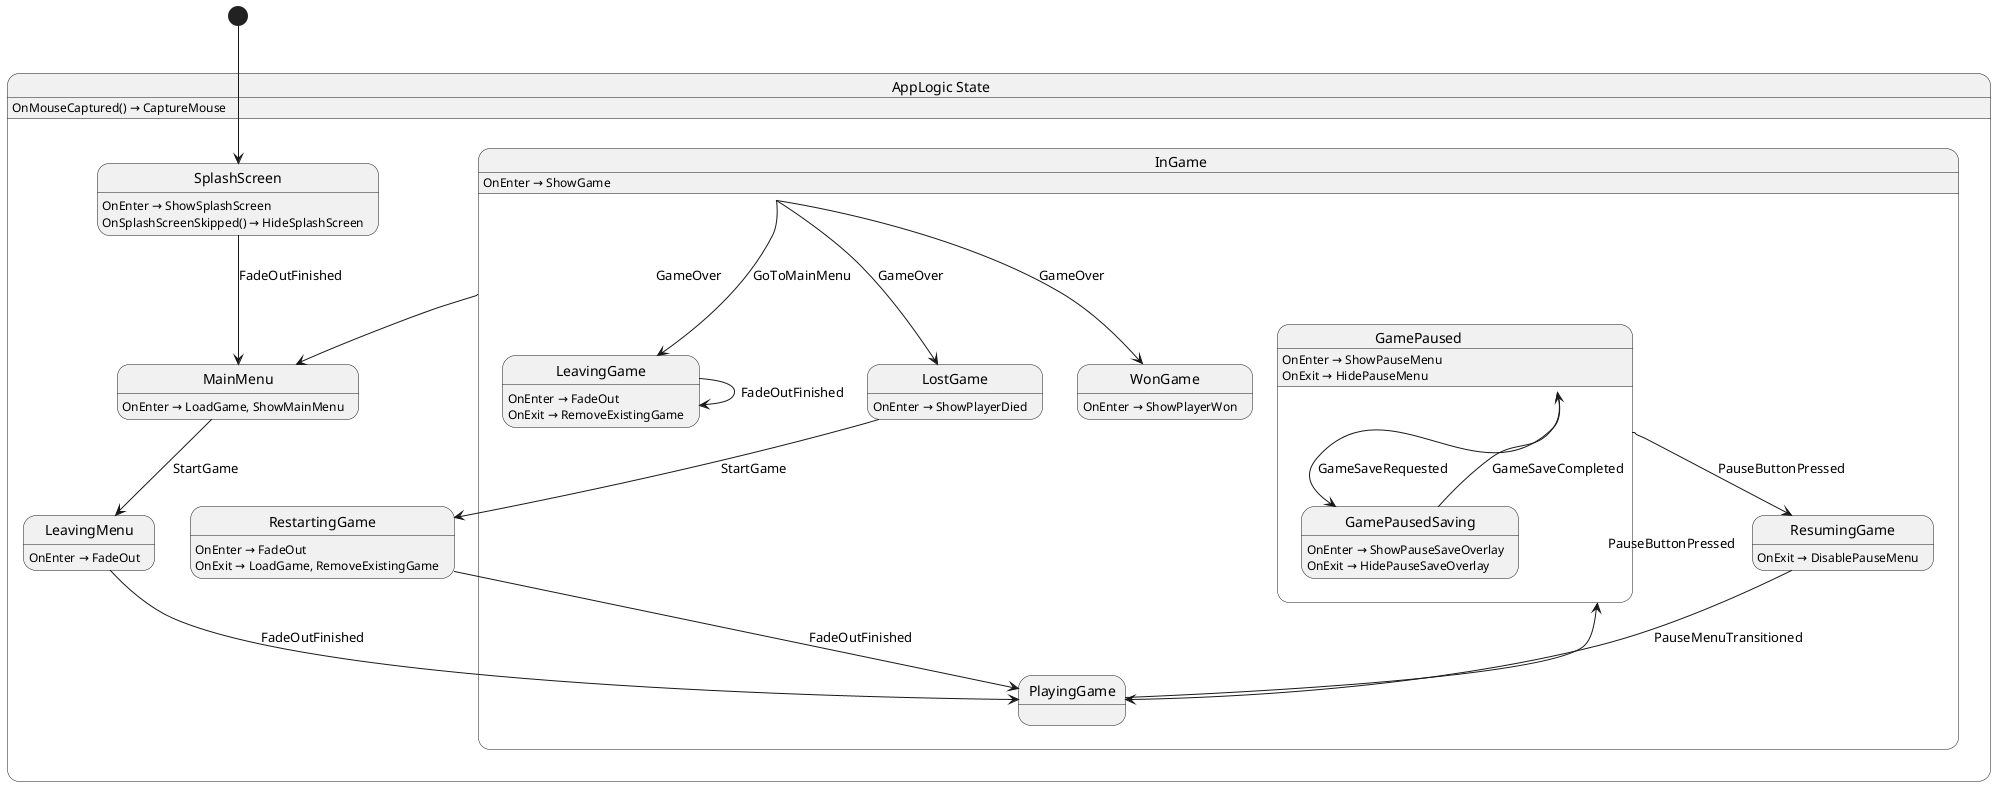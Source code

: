 @startuml AppLogic
state "AppLogic State" as GameDemo_AppLogic_State {
  state "InGame" as GameDemo_AppLogic_State_InGame {
    state "GamePaused" as GameDemo_AppLogic_State_GamePaused {
      state "GamePausedSaving" as GameDemo_AppLogic_State_GamePausedSaving {
        GameDemo_AppLogic_State_GamePausedSaving : OnEnter → ShowPauseSaveOverlay
        GameDemo_AppLogic_State_GamePausedSaving : OnExit → HidePauseSaveOverlay
      }
      GameDemo_AppLogic_State_GamePaused : OnEnter → ShowPauseMenu
      GameDemo_AppLogic_State_GamePaused : OnExit → HidePauseMenu
    }
    state "LeavingGame" as GameDemo_AppLogic_State_LeavingGame {
      GameDemo_AppLogic_State_LeavingGame : OnEnter → FadeOut
      GameDemo_AppLogic_State_LeavingGame : OnExit → RemoveExistingGame
    }
    state "LostGame" as GameDemo_AppLogic_State_LostGame {
      GameDemo_AppLogic_State_LostGame : OnEnter → ShowPlayerDied
    }
    state "PlayingGame" as GameDemo_AppLogic_State_PlayingGame
    state "ResumingGame" as GameDemo_AppLogic_State_ResumingGame {
      GameDemo_AppLogic_State_ResumingGame : OnExit → DisablePauseMenu
    }
    state "WonGame" as GameDemo_AppLogic_State_WonGame {
      GameDemo_AppLogic_State_WonGame : OnEnter → ShowPlayerWon
    }
    GameDemo_AppLogic_State_InGame : OnEnter → ShowGame
  }
  state "LeavingMenu" as GameDemo_AppLogic_State_LeavingMenu {
    GameDemo_AppLogic_State_LeavingMenu : OnEnter → FadeOut
  }
  state "MainMenu" as GameDemo_AppLogic_State_MainMenu {
    GameDemo_AppLogic_State_MainMenu : OnEnter → LoadGame, ShowMainMenu
  }
  state "RestartingGame" as GameDemo_AppLogic_State_RestartingGame {
    GameDemo_AppLogic_State_RestartingGame : OnEnter → FadeOut
    GameDemo_AppLogic_State_RestartingGame : OnExit → LoadGame, RemoveExistingGame
  }
  state "SplashScreen" as GameDemo_AppLogic_State_SplashScreen {
    GameDemo_AppLogic_State_SplashScreen : OnEnter → ShowSplashScreen
    GameDemo_AppLogic_State_SplashScreen : OnSplashScreenSkipped() → HideSplashScreen
  }
  GameDemo_AppLogic_State : OnMouseCaptured() → CaptureMouse
}

GameDemo_AppLogic_State_GamePaused --> GameDemo_AppLogic_State_GamePausedSaving : GameSaveRequested
GameDemo_AppLogic_State_GamePaused --> GameDemo_AppLogic_State_ResumingGame : PauseButtonPressed
GameDemo_AppLogic_State_GamePausedSaving --> GameDemo_AppLogic_State_GamePaused : GameSaveCompleted
GameDemo_AppLogic_State_InGame --> GameDemo_AppLogic_State_LeavingGame : GoToMainMenu
GameDemo_AppLogic_State_InGame --> GameDemo_AppLogic_State_LostGame : GameOver
GameDemo_AppLogic_State_InGame --> GameDemo_AppLogic_State_MainMenu : GameOver
GameDemo_AppLogic_State_InGame --> GameDemo_AppLogic_State_WonGame : GameOver
GameDemo_AppLogic_State_LeavingGame --> GameDemo_AppLogic_State_LeavingGame : FadeOutFinished
GameDemo_AppLogic_State_LeavingMenu --> GameDemo_AppLogic_State_PlayingGame : FadeOutFinished
GameDemo_AppLogic_State_LostGame --> GameDemo_AppLogic_State_RestartingGame : StartGame
GameDemo_AppLogic_State_MainMenu --> GameDemo_AppLogic_State_LeavingMenu : StartGame
GameDemo_AppLogic_State_PlayingGame --> GameDemo_AppLogic_State_GamePaused : PauseButtonPressed
GameDemo_AppLogic_State_RestartingGame --> GameDemo_AppLogic_State_PlayingGame : FadeOutFinished
GameDemo_AppLogic_State_ResumingGame --> GameDemo_AppLogic_State_PlayingGame : PauseMenuTransitioned
GameDemo_AppLogic_State_SplashScreen --> GameDemo_AppLogic_State_MainMenu : FadeOutFinished

[*] --> GameDemo_AppLogic_State_SplashScreen
@enduml